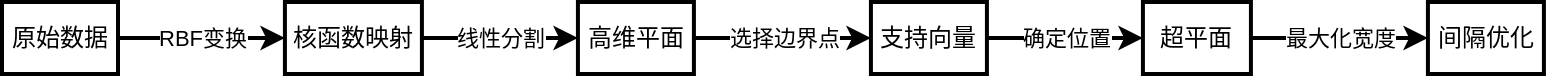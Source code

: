 <mxfile version="15.0.3" type="device">
  <diagram id="4ZyxKnKJMh4BaUEmrDDP" name="第 1 页">
    <mxGraphModel dx="1201" dy="813" grid="1" gridSize="10" guides="1" tooltips="1" connect="1" arrows="1" fold="1" page="1" pageScale="1" pageWidth="827" pageHeight="1169" math="0" shadow="0">
      <root>
        <mxCell id="0" />
        <mxCell id="1" parent="0" />
        <mxCell id="原始数据" value="原始数据" style="rounded=0;whiteSpace=wrap;html=1;strokeWidth=2;" parent="1" vertex="1">
          <mxGeometry x="292" y="30" width="58" height="36" as="geometry" />
        </mxCell>
        <mxCell id="核函数映射" value="核函数映射" style="rounded=0;whiteSpace=wrap;html=1;strokeWidth=2;" parent="1" vertex="1">
          <mxGeometry x="433.46" y="30" width="68.5" height="36" as="geometry" />
        </mxCell>
        <mxCell id="E0" style="strokeWidth=2;" parent="1" source="原始数据" target="核函数映射" edge="1">
          <mxGeometry relative="1" as="geometry" />
        </mxCell>
        <mxCell id="L0" value="RBF变换" style="edgeLabel;html=1;align=center;verticalAlign=middle;resizable=0;points=[];" parent="E0" vertex="1" connectable="0">
          <mxGeometry relative="1" as="geometry">
            <mxPoint as="offset" />
          </mxGeometry>
        </mxCell>
        <mxCell id="高维平面" value="高维平面" style="rounded=0;whiteSpace=wrap;html=1;strokeWidth=2;" parent="1" vertex="1">
          <mxGeometry x="579.96" y="30" width="58" height="36" as="geometry" />
        </mxCell>
        <mxCell id="E1" style="strokeWidth=2;" parent="1" source="核函数映射" target="高维平面" edge="1">
          <mxGeometry relative="1" as="geometry" />
        </mxCell>
        <mxCell id="L1" value="线性分割" style="edgeLabel;html=1;align=center;verticalAlign=middle;resizable=0;points=[];" parent="E1" vertex="1" connectable="0">
          <mxGeometry relative="1" as="geometry">
            <mxPoint as="offset" />
          </mxGeometry>
        </mxCell>
        <mxCell id="支持向量" value="支持向量" style="rounded=0;whiteSpace=wrap;html=1;strokeWidth=2;" parent="1" vertex="1">
          <mxGeometry x="726.46" y="30" width="58" height="36" as="geometry" />
        </mxCell>
        <mxCell id="E2" style="strokeWidth=2;" parent="1" source="高维平面" target="支持向量" edge="1">
          <mxGeometry relative="1" as="geometry" />
        </mxCell>
        <mxCell id="L2" value="选择边界点" style="edgeLabel;html=1;align=center;verticalAlign=middle;resizable=0;points=[];" parent="E2" vertex="1" connectable="0">
          <mxGeometry relative="1" as="geometry">
            <mxPoint as="offset" />
          </mxGeometry>
        </mxCell>
        <mxCell id="超平面" value="超平面" style="rounded=0;whiteSpace=wrap;html=1;strokeWidth=2;" parent="1" vertex="1">
          <mxGeometry x="862.46" y="30" width="54" height="36" as="geometry" />
        </mxCell>
        <mxCell id="E3" style="strokeWidth=2;" parent="1" source="支持向量" target="超平面" edge="1">
          <mxGeometry relative="1" as="geometry" />
        </mxCell>
        <mxCell id="L3" value="确定位置" style="edgeLabel;html=1;align=center;verticalAlign=middle;resizable=0;points=[];" parent="E3" vertex="1" connectable="0">
          <mxGeometry relative="1" as="geometry">
            <mxPoint as="offset" />
          </mxGeometry>
        </mxCell>
        <mxCell id="间隔优化" value="间隔优化" style="rounded=0;whiteSpace=wrap;html=1;strokeWidth=2;" parent="1" vertex="1">
          <mxGeometry x="1004.96" y="30" width="58" height="36" as="geometry" />
        </mxCell>
        <mxCell id="E4" style="strokeWidth=2;" parent="1" source="超平面" target="间隔优化" edge="1">
          <mxGeometry relative="1" as="geometry" />
        </mxCell>
        <mxCell id="L4" value="最大化宽度" style="edgeLabel;html=1;align=center;verticalAlign=middle;resizable=0;points=[];" parent="E4" vertex="1" connectable="0">
          <mxGeometry relative="1" as="geometry">
            <mxPoint as="offset" />
          </mxGeometry>
        </mxCell>
      </root>
    </mxGraphModel>
  </diagram>
</mxfile>
